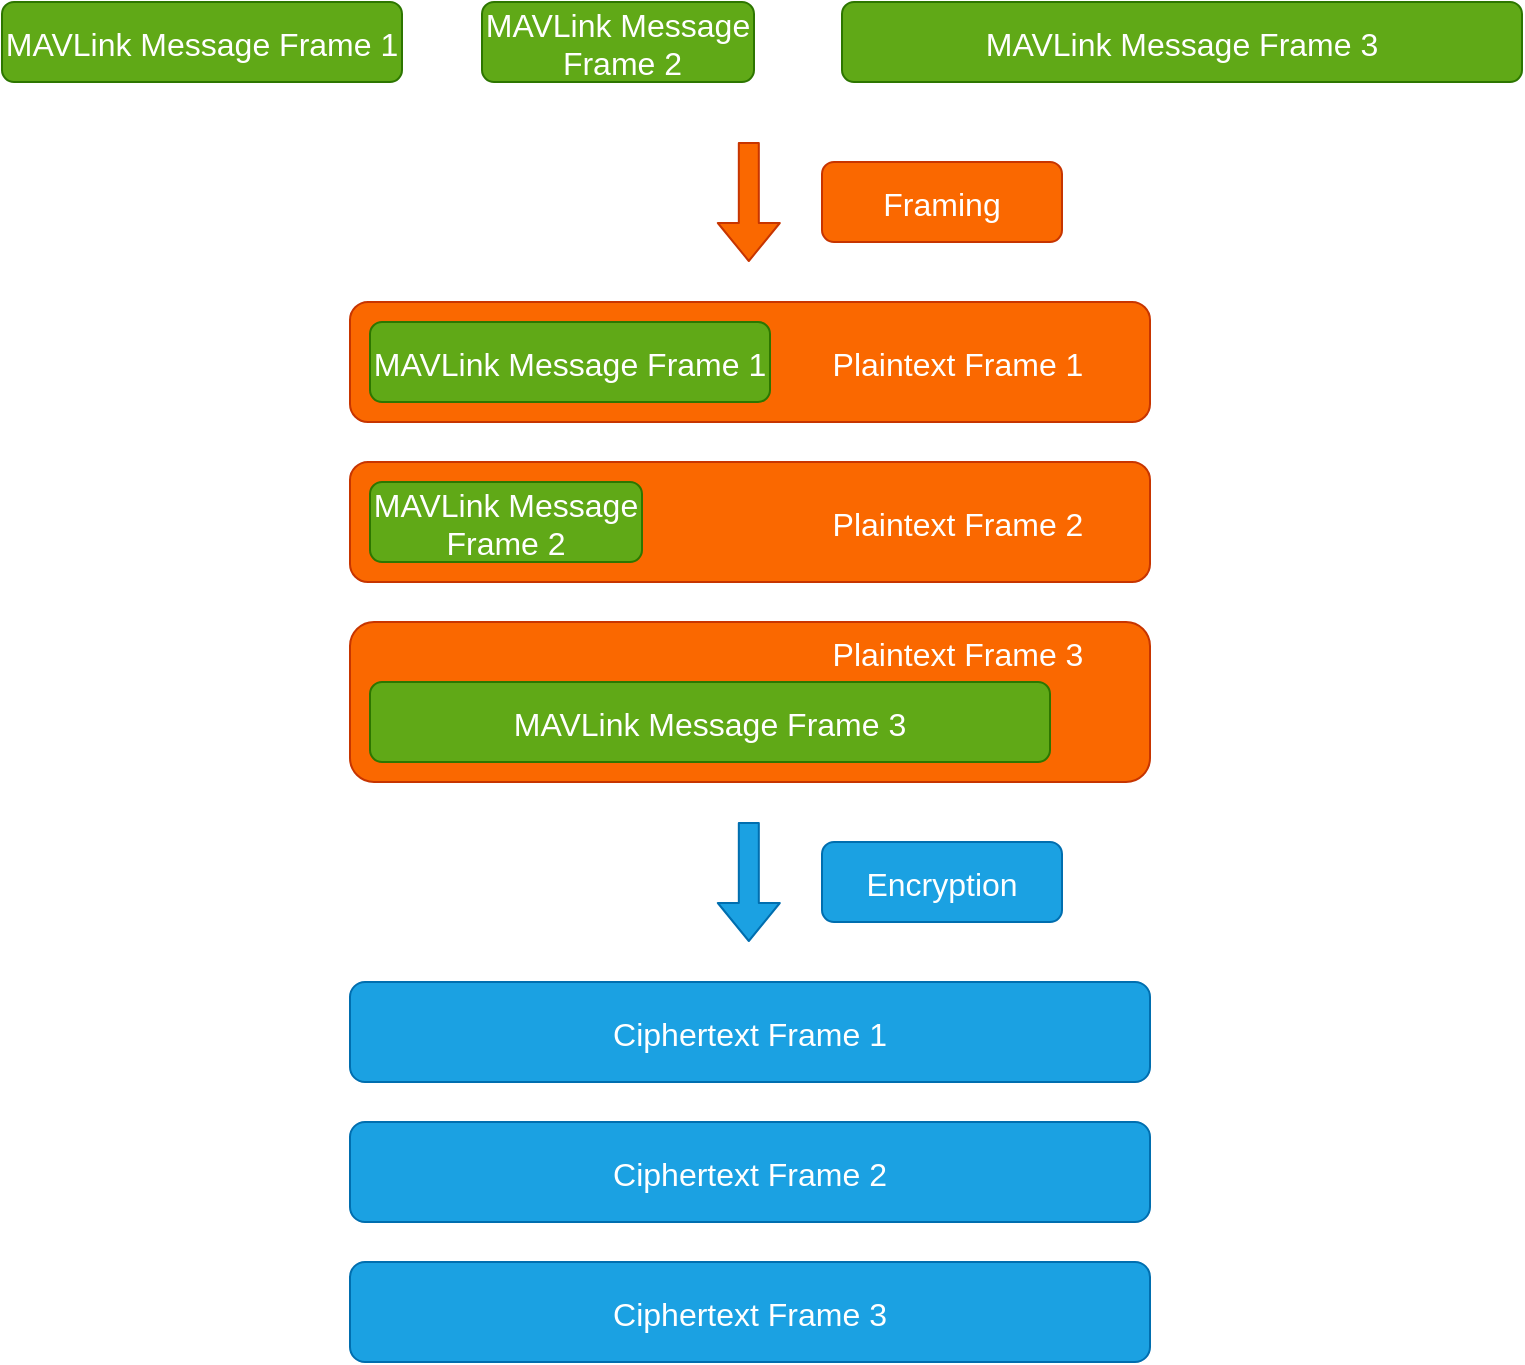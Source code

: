 <mxfile>
    <diagram id="iG6QyBe2TL6udn1lgurI" name="Page-1">
        <mxGraphModel dx="1291" dy="916" grid="1" gridSize="10" guides="1" tooltips="1" connect="1" arrows="1" fold="1" page="1" pageScale="1" pageWidth="1600" pageHeight="900" math="0" shadow="0">
            <root>
                <mxCell id="0"/>
                <mxCell id="1" parent="0"/>
                <mxCell id="10" value="" style="rounded=1;fontSize=16;fontColor=#000000;fillColor=#fa6800;strokeColor=#C73500;" parent="1" vertex="1">
                    <mxGeometry x="584" y="260" width="400" height="60" as="geometry"/>
                </mxCell>
                <mxCell id="2" value="MAVLink Message Frame 1" style="rounded=1;fillColor=#60a917;fontColor=#ffffff;strokeColor=#2D7600;fontSize=16;" parent="1" vertex="1">
                    <mxGeometry x="410" y="110" width="200" height="40" as="geometry"/>
                </mxCell>
                <mxCell id="3" value="MAVLink Message&#10; Frame 2" style="rounded=1;fillColor=#60a917;fontColor=#ffffff;strokeColor=#2D7600;fontSize=16;" parent="1" vertex="1">
                    <mxGeometry x="650" y="110" width="136" height="40" as="geometry"/>
                </mxCell>
                <mxCell id="4" value="MAVLink Message Frame 3" style="rounded=1;fillColor=#60a917;fontColor=#ffffff;strokeColor=#2D7600;fontSize=16;" parent="1" vertex="1">
                    <mxGeometry x="830" y="110" width="340" height="40" as="geometry"/>
                </mxCell>
                <mxCell id="5" value="MAVLink Message Frame 1" style="rounded=1;fillColor=#60a917;fontColor=#ffffff;strokeColor=#2D7600;fontSize=16;" parent="1" vertex="1">
                    <mxGeometry x="594" y="270" width="200" height="40" as="geometry"/>
                </mxCell>
                <mxCell id="6" value="" style="shape=flexArrow;endArrow=classic;fillColor=#fa6800;strokeColor=#C73500;" parent="1" edge="1">
                    <mxGeometry width="50" height="50" relative="1" as="geometry">
                        <mxPoint x="783.41" y="180" as="sourcePoint"/>
                        <mxPoint x="783.41" y="240" as="targetPoint"/>
                    </mxGeometry>
                </mxCell>
                <mxCell id="11" value="" style="rounded=1;fontSize=16;fontColor=#000000;fillColor=#fa6800;strokeColor=#C73500;" parent="1" vertex="1">
                    <mxGeometry x="584" y="340" width="400" height="60" as="geometry"/>
                </mxCell>
                <mxCell id="12" value="MAVLink Message&#10;Frame 2" style="rounded=1;fillColor=#60a917;fontColor=#ffffff;strokeColor=#2D7600;fontSize=16;" parent="1" vertex="1">
                    <mxGeometry x="594" y="350" width="136" height="40" as="geometry"/>
                </mxCell>
                <mxCell id="14" value="" style="rounded=1;fontSize=16;fontColor=#000000;fillColor=#fa6800;strokeColor=#C73500;" parent="1" vertex="1">
                    <mxGeometry x="584" y="420" width="400" height="80" as="geometry"/>
                </mxCell>
                <mxCell id="15" value="MAVLink Message Frame 3" style="rounded=1;fillColor=#60a917;fontColor=#ffffff;strokeColor=#2D7600;fontSize=16;" parent="1" vertex="1">
                    <mxGeometry x="594" y="450" width="340" height="40" as="geometry"/>
                </mxCell>
                <mxCell id="32" value="" style="shape=flexArrow;endArrow=classic;fillColor=#1ba1e2;strokeColor=#006EAF;" parent="1" edge="1">
                    <mxGeometry width="50" height="50" relative="1" as="geometry">
                        <mxPoint x="783.41" y="520" as="sourcePoint"/>
                        <mxPoint x="783.41" y="580" as="targetPoint"/>
                    </mxGeometry>
                </mxCell>
                <mxCell id="35" value="Framing" style="rounded=1;fontSize=16;fontColor=#FFFFFF;fillColor=#fa6800;strokeColor=#C73500;" parent="1" vertex="1">
                    <mxGeometry x="820" y="190" width="120" height="40" as="geometry"/>
                </mxCell>
                <mxCell id="37" value="Encryption" style="rounded=1;fontSize=16;fontColor=#ffffff;fillColor=#1ba1e2;strokeColor=#006EAF;" parent="1" vertex="1">
                    <mxGeometry x="820" y="530" width="120" height="40" as="geometry"/>
                </mxCell>
                <mxCell id="39" value="Plaintext Frame 1" style="text;strokeColor=none;fillColor=none;align=center;verticalAlign=middle;rounded=0;fontSize=16;fontColor=#FFFFFF;" parent="1" vertex="1">
                    <mxGeometry x="770" y="275" width="236" height="30" as="geometry"/>
                </mxCell>
                <mxCell id="40" value="Plaintext Frame 2" style="text;strokeColor=none;fillColor=none;align=center;verticalAlign=middle;rounded=0;fontSize=16;fontColor=#FFFFFF;" parent="1" vertex="1">
                    <mxGeometry x="770" y="355" width="236" height="30" as="geometry"/>
                </mxCell>
                <mxCell id="41" value="Plaintext Frame 3" style="text;strokeColor=none;fillColor=none;align=center;verticalAlign=middle;rounded=0;fontSize=16;fontColor=#FFFFFF;" parent="1" vertex="1">
                    <mxGeometry x="770" y="420" width="236" height="30" as="geometry"/>
                </mxCell>
                <mxCell id="54" value="Ciphertext Frame 1" style="rounded=1;fontSize=16;fontColor=#ffffff;fillColor=#1ba1e2;strokeColor=#006EAF;" parent="1" vertex="1">
                    <mxGeometry x="584" y="600" width="400" height="50" as="geometry"/>
                </mxCell>
                <mxCell id="55" value="Ciphertext Frame 2" style="rounded=1;fontSize=16;fontColor=#ffffff;fillColor=#1ba1e2;strokeColor=#006EAF;" parent="1" vertex="1">
                    <mxGeometry x="584" y="670" width="400" height="50" as="geometry"/>
                </mxCell>
                <mxCell id="56" value="Ciphertext Frame 3" style="rounded=1;fontSize=16;fontColor=#ffffff;fillColor=#1ba1e2;strokeColor=#006EAF;" parent="1" vertex="1">
                    <mxGeometry x="584" y="740" width="400" height="50" as="geometry"/>
                </mxCell>
            </root>
        </mxGraphModel>
    </diagram>
</mxfile>